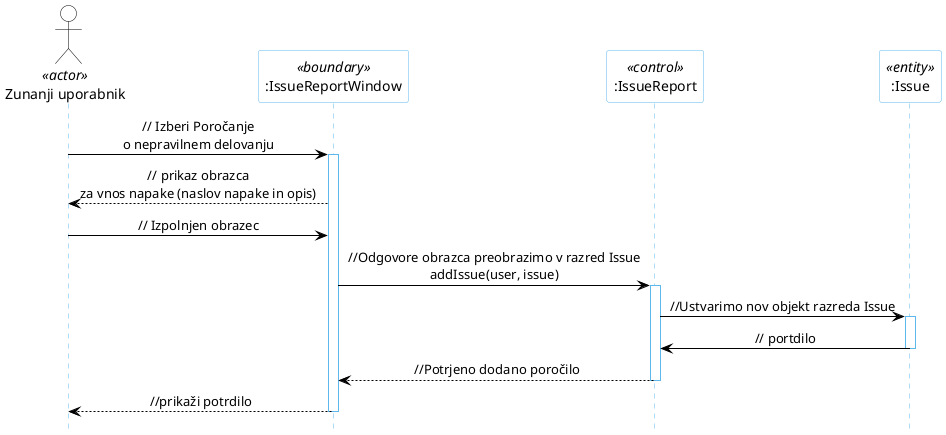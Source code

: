 @startuml urejanjeSeznamaOpravil
hide footbox

skinparam backgroundcolor transparent
skinparam defaultTextAlignment center
skinparam actorBorderColor black
skinparam actorBackgroundColor white
skinparam arrowColor black  
skinparam sequenceLifeLineBorderColor #5FB8EC
skinparam sequenceParticipantBorderColor #5FB8EC
skinparam sequenceParticipantBackgroundColor white

actor "Zunanji uporabnik" as zup<<actor>>
participant ":IssueReportWindow" as Vmesnik <<boundary>>
participant ":IssueReport" as report <<control>>
participant ":Issue" as issue <<entity>>



zup -> Vmesnik: // Izberi Poročanje\no nepravilnem delovanju

activate Vmesnik
zup <-- Vmesnik: // prikaz obrazca\nza vnos napake (naslov napake in opis)
zup -> Vmesnik: // Izpolnjen obrazec

Vmesnik -> report: //Odgovore obrazca preobrazimo v razred Issue\naddIssue(user, issue)
activate report
report -> issue: //Ustvarimo nov objekt razreda Issue
activate issue
issue -> report:// portdilo
deactivate issue


Vmesnik <-- report: //Potrjeno dodano poročilo
deactivate report
zup <-- Vmesnik: //prikaži potrdilo
deactivate Vmesnik

